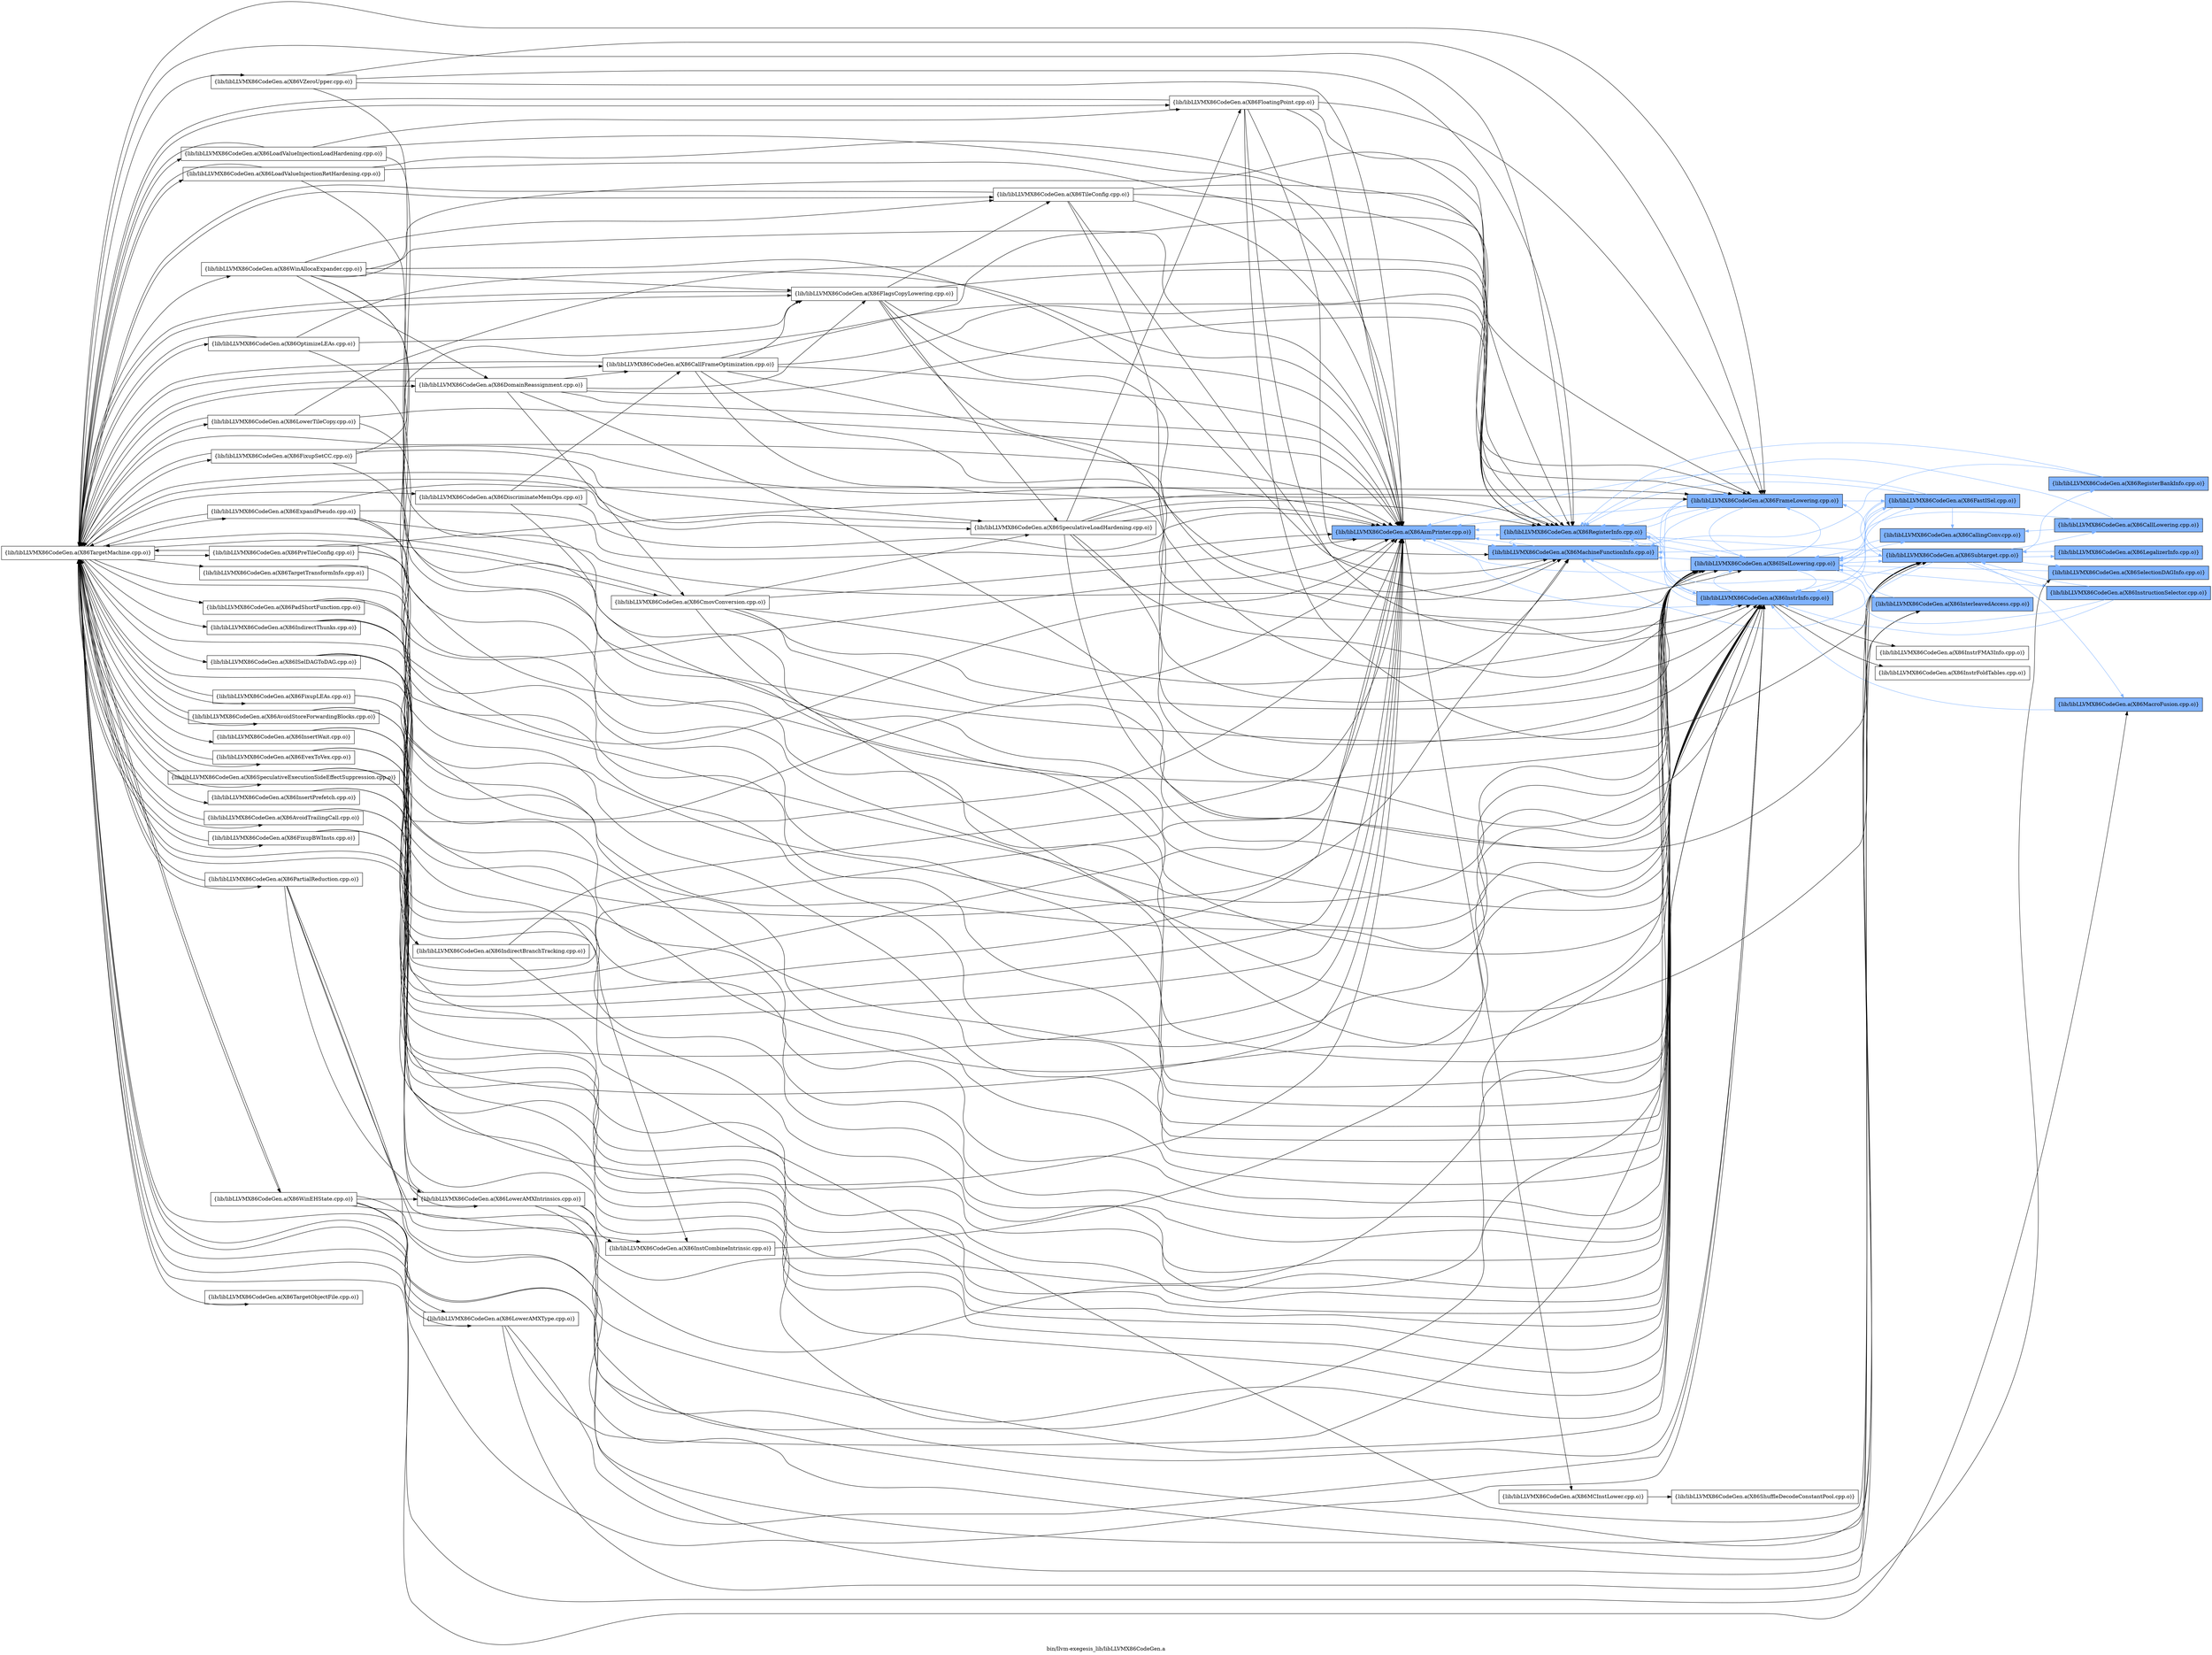 digraph "bin/llvm-exegesis_lib/libLLVMX86CodeGen.a" {
	label="bin/llvm-exegesis_lib/libLLVMX86CodeGen.a";
	rankdir=LR;
	{ rank=same; Node0x55b82e6eba68;  }
	{ rank=same; Node0x55b82e6e9ee8; Node0x55b82e6ea168; Node0x55b82e6f2ae8;  }
	{ rank=same; Node0x55b82e6fcb88; Node0x55b82e6f2d68; Node0x55b82e6ea7f8; Node0x55b82e6eac08;  }
	{ rank=same; Node0x55b82e6e9718; Node0x55b82e6ec7d8; Node0x55b82e707bc8; Node0x55b82e6fc908; Node0x55b82e6eb018; Node0x55b82e6ecdc8;  }
	{ rank=same; Node0x55b82e6eba68;  }
	{ rank=same; Node0x55b82e6e9ee8; Node0x55b82e6ea168; Node0x55b82e6f2ae8;  }
	{ rank=same; Node0x55b82e6fcb88; Node0x55b82e6f2d68; Node0x55b82e6ea7f8; Node0x55b82e6eac08;  }
	{ rank=same; Node0x55b82e6e9718; Node0x55b82e6ec7d8; Node0x55b82e707bc8; Node0x55b82e6fc908; Node0x55b82e6eb018; Node0x55b82e6ecdc8;  }

	Node0x55b82e6eba68 [shape=record,shape=box,group=1,style=filled,fillcolor="0.600000 0.5 1",label="{lib/libLLVMX86CodeGen.a(X86AsmPrinter.cpp.o)}"];
	Node0x55b82e6eba68 -> Node0x55b82e6e9ee8;
	Node0x55b82e6eba68 -> Node0x55b82e6ea168[color="0.600000 0.5 1"];
	Node0x55b82e6eba68 -> Node0x55b82e6f2ae8[color="0.600000 0.5 1"];
	Node0x55b82e6fc6d8 [shape=record,shape=box,group=0,label="{lib/libLLVMX86CodeGen.a(X86TargetMachine.cpp.o)}"];
	Node0x55b82e6fc6d8 -> Node0x55b82e6eba68;
	Node0x55b82e6fc6d8 -> Node0x55b82e6f2ae8;
	Node0x55b82e6fc6d8 -> Node0x55b82e6f2d68;
	Node0x55b82e6fc6d8 -> Node0x55b82e6ea7f8;
	Node0x55b82e6fc6d8 -> Node0x55b82e6eac08;
	Node0x55b82e6fc6d8 -> Node0x55b82e6fc908;
	Node0x55b82e6fc6d8 -> Node0x55b82e6fc598;
	Node0x55b82e6fc6d8 -> Node0x55b82e6fbeb8;
	Node0x55b82e6fc6d8 -> Node0x55b82e6fcc78;
	Node0x55b82e6fc6d8 -> Node0x55b82e6fd448;
	Node0x55b82e6fc6d8 -> Node0x55b82e6f8a88;
	Node0x55b82e6fc6d8 -> Node0x55b82e6f9208;
	Node0x55b82e6fc6d8 -> Node0x55b82e6f9ac8;
	Node0x55b82e6fc6d8 -> Node0x55b82e6fa1f8;
	Node0x55b82e6fc6d8 -> Node0x55b82e6faa18;
	Node0x55b82e6fc6d8 -> Node0x55b82e6ffd38;
	Node0x55b82e6fc6d8 -> Node0x55b82e6e6748;
	Node0x55b82e6fc6d8 -> Node0x55b82e6ec508;
	Node0x55b82e6fc6d8 -> Node0x55b82e6ec198;
	Node0x55b82e6fc6d8 -> Node0x55b82e6ee178;
	Node0x55b82e6fc6d8 -> Node0x55b82e6eda98;
	Node0x55b82e6fc6d8 -> Node0x55b82e6ed368;
	Node0x55b82e6fc6d8 -> Node0x55b82e6ea3e8;
	Node0x55b82e6fc6d8 -> Node0x55b82e6e9c68;
	Node0x55b82e6fc6d8 -> Node0x55b82e6ebce8;
	Node0x55b82e6fc6d8 -> Node0x55b82e6f99d8;
	Node0x55b82e6fc6d8 -> Node0x55b82e6fa158;
	Node0x55b82e6fc6d8 -> Node0x55b82e700ff8;
	Node0x55b82e6fc6d8 -> Node0x55b82e6ffdd8;
	Node0x55b82e6fc6d8 -> Node0x55b82e701db8;
	Node0x55b82e6fc6d8 -> Node0x55b82e702128;
	Node0x55b82e6fc6d8 -> Node0x55b82e7019a8;
	Node0x55b82e6fc6d8 -> Node0x55b82e6fe2a8;
	Node0x55b82e6fc6d8 -> Node0x55b82e6fe4d8;
	Node0x55b82e6fc6d8 -> Node0x55b82e6fdcb8;
	Node0x55b82e6fc6d8 -> Node0x55b82e6ff3d8;
	Node0x55b82e6fc6d8 -> Node0x55b82e6eade8;
	Node0x55b82e6fc6d8 -> Node0x55b82e6ebab8;
	Node0x55b82e6fc6d8 -> Node0x55b82e6e9f38;
	Node0x55b82e6fc6d8 -> Node0x55b82e6e9768;
	Node0x55b82e6fc6d8 -> Node0x55b82e6ea1b8;
	Node0x55b82e6fc6d8 -> Node0x55b82e6ed818;
	Node0x55b82e6fc6d8 -> Node0x55b82e6ee3f8;
	Node0x55b82e6fc6d8 -> Node0x55b82e6edcc8;
	Node0x55b82e6e9ee8 [shape=record,shape=box,group=0,label="{lib/libLLVMX86CodeGen.a(X86MCInstLower.cpp.o)}"];
	Node0x55b82e6e9ee8 -> Node0x55b82e6fcb88;
	Node0x55b82e6ea168 [shape=record,shape=box,group=1,style=filled,fillcolor="0.600000 0.5 1",label="{lib/libLLVMX86CodeGen.a(X86MachineFunctionInfo.cpp.o)}"];
	Node0x55b82e6ea168 -> Node0x55b82e6eba68[color="0.600000 0.5 1"];
	Node0x55b82e6ea168 -> Node0x55b82e6f2ae8[color="0.600000 0.5 1"];
	Node0x55b82e6f2ae8 [shape=record,shape=box,group=1,style=filled,fillcolor="0.600000 0.5 1",label="{lib/libLLVMX86CodeGen.a(X86RegisterInfo.cpp.o)}"];
	Node0x55b82e6f2ae8 -> Node0x55b82e6eba68[color="0.600000 0.5 1"];
	Node0x55b82e6f2ae8 -> Node0x55b82e6ea168[color="0.600000 0.5 1"];
	Node0x55b82e6f2ae8 -> Node0x55b82e6f2d68[color="0.600000 0.5 1"];
	Node0x55b82e6f2ae8 -> Node0x55b82e6ea7f8[color="0.600000 0.5 1"];
	Node0x55b82e6f2ae8 -> Node0x55b82e6eac08[color="0.600000 0.5 1"];
	Node0x55b82e6fcb88 [shape=record,shape=box,group=0,label="{lib/libLLVMX86CodeGen.a(X86ShuffleDecodeConstantPool.cpp.o)}"];
	Node0x55b82e6f2d68 [shape=record,shape=box,group=1,style=filled,fillcolor="0.600000 0.5 1",label="{lib/libLLVMX86CodeGen.a(X86ISelLowering.cpp.o)}"];
	Node0x55b82e6f2d68 -> Node0x55b82e6eba68[color="0.600000 0.5 1"];
	Node0x55b82e6f2d68 -> Node0x55b82e6ea168[color="0.600000 0.5 1"];
	Node0x55b82e6f2d68 -> Node0x55b82e6f2ae8[color="0.600000 0.5 1"];
	Node0x55b82e6f2d68 -> Node0x55b82e6e9718[color="0.600000 0.5 1"];
	Node0x55b82e6f2d68 -> Node0x55b82e6ea7f8[color="0.600000 0.5 1"];
	Node0x55b82e6f2d68 -> Node0x55b82e6eac08[color="0.600000 0.5 1"];
	Node0x55b82e6f2d68 -> Node0x55b82e6ec7d8[color="0.600000 0.5 1"];
	Node0x55b82e6f2d68 -> Node0x55b82e707bc8[color="0.600000 0.5 1"];
	Node0x55b82e6f2d68 -> Node0x55b82e6fc908[color="0.600000 0.5 1"];
	Node0x55b82e6ea7f8 [shape=record,shape=box,group=1,style=filled,fillcolor="0.600000 0.5 1",label="{lib/libLLVMX86CodeGen.a(X86InstrInfo.cpp.o)}"];
	Node0x55b82e6ea7f8 -> Node0x55b82e6eba68[color="0.600000 0.5 1"];
	Node0x55b82e6ea7f8 -> Node0x55b82e6ea168[color="0.600000 0.5 1"];
	Node0x55b82e6ea7f8 -> Node0x55b82e6f2ae8[color="0.600000 0.5 1"];
	Node0x55b82e6ea7f8 -> Node0x55b82e6f2d68[color="0.600000 0.5 1"];
	Node0x55b82e6ea7f8 -> Node0x55b82e6e9718[color="0.600000 0.5 1"];
	Node0x55b82e6ea7f8 -> Node0x55b82e6eb018;
	Node0x55b82e6ea7f8 -> Node0x55b82e6eac08[color="0.600000 0.5 1"];
	Node0x55b82e6ea7f8 -> Node0x55b82e6ecdc8;
	Node0x55b82e6eac08 [shape=record,shape=box,group=1,style=filled,fillcolor="0.600000 0.5 1",label="{lib/libLLVMX86CodeGen.a(X86FrameLowering.cpp.o)}"];
	Node0x55b82e6eac08 -> Node0x55b82e6eba68[color="0.600000 0.5 1"];
	Node0x55b82e6eac08 -> Node0x55b82e6ea168[color="0.600000 0.5 1"];
	Node0x55b82e6eac08 -> Node0x55b82e6f2ae8[color="0.600000 0.5 1"];
	Node0x55b82e6eac08 -> Node0x55b82e6f2d68[color="0.600000 0.5 1"];
	Node0x55b82e6eac08 -> Node0x55b82e6e9718[color="0.600000 0.5 1"];
	Node0x55b82e6eac08 -> Node0x55b82e6ea7f8[color="0.600000 0.5 1"];
	Node0x55b82e6e9718 [shape=record,shape=box,group=1,style=filled,fillcolor="0.600000 0.5 1",label="{lib/libLLVMX86CodeGen.a(X86FastISel.cpp.o)}"];
	Node0x55b82e6e9718 -> Node0x55b82e6eba68[color="0.600000 0.5 1"];
	Node0x55b82e6e9718 -> Node0x55b82e6ea168[color="0.600000 0.5 1"];
	Node0x55b82e6e9718 -> Node0x55b82e6f2ae8[color="0.600000 0.5 1"];
	Node0x55b82e6e9718 -> Node0x55b82e6f2d68[color="0.600000 0.5 1"];
	Node0x55b82e6e9718 -> Node0x55b82e6ea7f8[color="0.600000 0.5 1"];
	Node0x55b82e6e9718 -> Node0x55b82e6ec7d8[color="0.600000 0.5 1"];
	Node0x55b82e6e9718 -> Node0x55b82e6fc908[color="0.600000 0.5 1"];
	Node0x55b82e6ec7d8 [shape=record,shape=box,group=1,style=filled,fillcolor="0.600000 0.5 1",label="{lib/libLLVMX86CodeGen.a(X86CallingConv.cpp.o)}"];
	Node0x55b82e6ec7d8 -> Node0x55b82e6f2d68[color="0.600000 0.5 1"];
	Node0x55b82e707bc8 [shape=record,shape=box,group=1,style=filled,fillcolor="0.600000 0.5 1",label="{lib/libLLVMX86CodeGen.a(X86InterleavedAccess.cpp.o)}"];
	Node0x55b82e707bc8 -> Node0x55b82e6f2d68[color="0.600000 0.5 1"];
	Node0x55b82e6fc908 [shape=record,shape=box,group=1,style=filled,fillcolor="0.600000 0.5 1",label="{lib/libLLVMX86CodeGen.a(X86Subtarget.cpp.o)}"];
	Node0x55b82e6fc908 -> Node0x55b82e6ea168[color="0.600000 0.5 1"];
	Node0x55b82e6fc908 -> Node0x55b82e6f2ae8[color="0.600000 0.5 1"];
	Node0x55b82e6fc908 -> Node0x55b82e6f2d68[color="0.600000 0.5 1"];
	Node0x55b82e6fc908 -> Node0x55b82e6ea7f8[color="0.600000 0.5 1"];
	Node0x55b82e6fc908 -> Node0x55b82e6eac08[color="0.600000 0.5 1"];
	Node0x55b82e6fc908 -> Node0x55b82e6fc598[color="0.600000 0.5 1"];
	Node0x55b82e6fc908 -> Node0x55b82e6fb878[color="0.600000 0.5 1"];
	Node0x55b82e6fc908 -> Node0x55b82e6fa838[color="0.600000 0.5 1"];
	Node0x55b82e6fc908 -> Node0x55b82e6fa8d8[color="0.600000 0.5 1"];
	Node0x55b82e6fc908 -> Node0x55b82e6f9c58[color="0.600000 0.5 1"];
	Node0x55b82e6fc908 -> Node0x55b82e6fbeb8[color="0.600000 0.5 1"];
	Node0x55b82e6eb018 [shape=record,shape=box,group=0,label="{lib/libLLVMX86CodeGen.a(X86InstrFoldTables.cpp.o)}"];
	Node0x55b82e6ecdc8 [shape=record,shape=box,group=0,label="{lib/libLLVMX86CodeGen.a(X86InstrFMA3Info.cpp.o)}"];
	Node0x55b82e6fc598 [shape=record,shape=box,group=1,style=filled,fillcolor="0.600000 0.5 1",label="{lib/libLLVMX86CodeGen.a(X86SelectionDAGInfo.cpp.o)}"];
	Node0x55b82e6fc598 -> Node0x55b82e6f2d68[color="0.600000 0.5 1"];
	Node0x55b82e6fb878 [shape=record,shape=box,group=1,style=filled,fillcolor="0.600000 0.5 1",label="{lib/libLLVMX86CodeGen.a(X86CallLowering.cpp.o)}"];
	Node0x55b82e6fb878 -> Node0x55b82e6f2ae8[color="0.600000 0.5 1"];
	Node0x55b82e6fb878 -> Node0x55b82e6f2d68[color="0.600000 0.5 1"];
	Node0x55b82e6fb878 -> Node0x55b82e6ec7d8[color="0.600000 0.5 1"];
	Node0x55b82e6fa838 [shape=record,shape=box,group=1,style=filled,fillcolor="0.600000 0.5 1",label="{lib/libLLVMX86CodeGen.a(X86LegalizerInfo.cpp.o)}"];
	Node0x55b82e6fa838 -> Node0x55b82e6fc908[color="0.600000 0.5 1"];
	Node0x55b82e6fa8d8 [shape=record,shape=box,group=1,style=filled,fillcolor="0.600000 0.5 1",label="{lib/libLLVMX86CodeGen.a(X86RegisterBankInfo.cpp.o)}"];
	Node0x55b82e6fa8d8 -> Node0x55b82e6ea168[color="0.600000 0.5 1"];
	Node0x55b82e6fa8d8 -> Node0x55b82e6f2ae8[color="0.600000 0.5 1"];
	Node0x55b82e6f9c58 [shape=record,shape=box,group=1,style=filled,fillcolor="0.600000 0.5 1",label="{lib/libLLVMX86CodeGen.a(X86InstructionSelector.cpp.o)}"];
	Node0x55b82e6f9c58 -> Node0x55b82e6f2ae8[color="0.600000 0.5 1"];
	Node0x55b82e6f9c58 -> Node0x55b82e6f2d68[color="0.600000 0.5 1"];
	Node0x55b82e6f9c58 -> Node0x55b82e6ea7f8[color="0.600000 0.5 1"];
	Node0x55b82e6f9c58 -> Node0x55b82e6fc908[color="0.600000 0.5 1"];
	Node0x55b82e6fbeb8 [shape=record,shape=box,group=1,style=filled,fillcolor="0.600000 0.5 1",label="{lib/libLLVMX86CodeGen.a(X86MacroFusion.cpp.o)}"];
	Node0x55b82e6fbeb8 -> Node0x55b82e6ea7f8[color="0.600000 0.5 1"];
	Node0x55b82e6fcc78 [shape=record,shape=box,group=0,label="{lib/libLLVMX86CodeGen.a(X86InstCombineIntrinsic.cpp.o)}"];
	Node0x55b82e6fcc78 -> Node0x55b82e6f2d68;
	Node0x55b82e6fd448 [shape=record,shape=box,group=0,label="{lib/libLLVMX86CodeGen.a(X86SpeculativeExecutionSideEffectSuppression.cpp.o)}"];
	Node0x55b82e6fd448 -> Node0x55b82e6eba68;
	Node0x55b82e6fd448 -> Node0x55b82e6ea7f8;
	Node0x55b82e6fd448 -> Node0x55b82e6fc6d8;
	Node0x55b82e6f8a88 [shape=record,shape=box,group=0,label="{lib/libLLVMX86CodeGen.a(X86IndirectThunks.cpp.o)}"];
	Node0x55b82e6f8a88 -> Node0x55b82e6eba68;
	Node0x55b82e6f8a88 -> Node0x55b82e6f2d68;
	Node0x55b82e6f8a88 -> Node0x55b82e6ea7f8;
	Node0x55b82e6f9208 [shape=record,shape=box,group=0,label="{lib/libLLVMX86CodeGen.a(X86LoadValueInjectionRetHardening.cpp.o)}"];
	Node0x55b82e6f9208 -> Node0x55b82e6eba68;
	Node0x55b82e6f9208 -> Node0x55b82e6f2ae8;
	Node0x55b82e6f9208 -> Node0x55b82e6ea7f8;
	Node0x55b82e6f9208 -> Node0x55b82e6fc6d8;
	Node0x55b82e6f9ac8 [shape=record,shape=box,group=0,label="{lib/libLLVMX86CodeGen.a(X86AvoidTrailingCall.cpp.o)}"];
	Node0x55b82e6f9ac8 -> Node0x55b82e6eba68;
	Node0x55b82e6f9ac8 -> Node0x55b82e6ea7f8;
	Node0x55b82e6f9ac8 -> Node0x55b82e6fc6d8;
	Node0x55b82e6fa1f8 [shape=record,shape=box,group=0,label="{lib/libLLVMX86CodeGen.a(X86ExpandPseudo.cpp.o)}"];
	Node0x55b82e6fa1f8 -> Node0x55b82e6eba68;
	Node0x55b82e6fa1f8 -> Node0x55b82e6ea168;
	Node0x55b82e6fa1f8 -> Node0x55b82e6f2d68;
	Node0x55b82e6fa1f8 -> Node0x55b82e6ea7f8;
	Node0x55b82e6fa1f8 -> Node0x55b82e6eac08;
	Node0x55b82e6fa1f8 -> Node0x55b82e6fc6d8;
	Node0x55b82e6faa18 [shape=record,shape=box,group=0,label="{lib/libLLVMX86CodeGen.a(X86LowerTileCopy.cpp.o)}"];
	Node0x55b82e6faa18 -> Node0x55b82e6eba68;
	Node0x55b82e6faa18 -> Node0x55b82e6f2ae8;
	Node0x55b82e6faa18 -> Node0x55b82e6ea7f8;
	Node0x55b82e6faa18 -> Node0x55b82e6fc6d8;
	Node0x55b82e6ffd38 [shape=record,shape=box,group=0,label="{lib/libLLVMX86CodeGen.a(X86FloatingPoint.cpp.o)}"];
	Node0x55b82e6ffd38 -> Node0x55b82e6eba68;
	Node0x55b82e6ffd38 -> Node0x55b82e6ea168;
	Node0x55b82e6ffd38 -> Node0x55b82e6f2ae8;
	Node0x55b82e6ffd38 -> Node0x55b82e6ea7f8;
	Node0x55b82e6ffd38 -> Node0x55b82e6eac08;
	Node0x55b82e6ffd38 -> Node0x55b82e6fc908;
	Node0x55b82e6ffd38 -> Node0x55b82e6fc6d8;
	Node0x55b82e6e6748 [shape=record,shape=box,group=0,label="{lib/libLLVMX86CodeGen.a(X86LoadValueInjectionLoadHardening.cpp.o)}"];
	Node0x55b82e6e6748 -> Node0x55b82e6eba68;
	Node0x55b82e6e6748 -> Node0x55b82e6ea7f8;
	Node0x55b82e6e6748 -> Node0x55b82e6fc6d8;
	Node0x55b82e6e6748 -> Node0x55b82e6ffd38;
	Node0x55b82e6ec508 [shape=record,shape=box,group=0,label="{lib/libLLVMX86CodeGen.a(X86TileConfig.cpp.o)}"];
	Node0x55b82e6ec508 -> Node0x55b82e6eba68;
	Node0x55b82e6ec508 -> Node0x55b82e6f2ae8;
	Node0x55b82e6ec508 -> Node0x55b82e6f2d68;
	Node0x55b82e6ec508 -> Node0x55b82e6ea7f8;
	Node0x55b82e6ec508 -> Node0x55b82e6eac08;
	Node0x55b82e6ec508 -> Node0x55b82e6fc6d8;
	Node0x55b82e6ec198 [shape=record,shape=box,group=0,label="{lib/libLLVMX86CodeGen.a(X86SpeculativeLoadHardening.cpp.o)}"];
	Node0x55b82e6ec198 -> Node0x55b82e6eba68;
	Node0x55b82e6ec198 -> Node0x55b82e6f2ae8;
	Node0x55b82e6ec198 -> Node0x55b82e6f2d68;
	Node0x55b82e6ec198 -> Node0x55b82e6ea7f8;
	Node0x55b82e6ec198 -> Node0x55b82e6eac08;
	Node0x55b82e6ec198 -> Node0x55b82e6fc908;
	Node0x55b82e6ec198 -> Node0x55b82e6fc6d8;
	Node0x55b82e6ec198 -> Node0x55b82e6ffd38;
	Node0x55b82e6ee178 [shape=record,shape=box,group=0,label="{lib/libLLVMX86CodeGen.a(X86FlagsCopyLowering.cpp.o)}"];
	Node0x55b82e6ee178 -> Node0x55b82e6eba68;
	Node0x55b82e6ee178 -> Node0x55b82e6f2ae8;
	Node0x55b82e6ee178 -> Node0x55b82e6f2d68;
	Node0x55b82e6ee178 -> Node0x55b82e6ea7f8;
	Node0x55b82e6ee178 -> Node0x55b82e6fc6d8;
	Node0x55b82e6ee178 -> Node0x55b82e6ec508;
	Node0x55b82e6ee178 -> Node0x55b82e6ec198;
	Node0x55b82e6eda98 [shape=record,shape=box,group=0,label="{lib/libLLVMX86CodeGen.a(X86FixupSetCC.cpp.o)}"];
	Node0x55b82e6eda98 -> Node0x55b82e6eba68;
	Node0x55b82e6eda98 -> Node0x55b82e6f2ae8;
	Node0x55b82e6eda98 -> Node0x55b82e6ea7f8;
	Node0x55b82e6eda98 -> Node0x55b82e6fc6d8;
	Node0x55b82e6eda98 -> Node0x55b82e6ec198;
	Node0x55b82e6ed368 [shape=record,shape=box,group=0,label="{lib/libLLVMX86CodeGen.a(X86OptimizeLEAs.cpp.o)}"];
	Node0x55b82e6ed368 -> Node0x55b82e6eba68;
	Node0x55b82e6ed368 -> Node0x55b82e6ea7f8;
	Node0x55b82e6ed368 -> Node0x55b82e6fc6d8;
	Node0x55b82e6ed368 -> Node0x55b82e6ee178;
	Node0x55b82e6ea3e8 [shape=record,shape=box,group=0,label="{lib/libLLVMX86CodeGen.a(X86CallFrameOptimization.cpp.o)}"];
	Node0x55b82e6ea3e8 -> Node0x55b82e6eba68;
	Node0x55b82e6ea3e8 -> Node0x55b82e6ea168;
	Node0x55b82e6ea3e8 -> Node0x55b82e6f2ae8;
	Node0x55b82e6ea3e8 -> Node0x55b82e6f2d68;
	Node0x55b82e6ea3e8 -> Node0x55b82e6ea7f8;
	Node0x55b82e6ea3e8 -> Node0x55b82e6eac08;
	Node0x55b82e6ea3e8 -> Node0x55b82e6fc6d8;
	Node0x55b82e6ea3e8 -> Node0x55b82e6ee178;
	Node0x55b82e6e9c68 [shape=record,shape=box,group=0,label="{lib/libLLVMX86CodeGen.a(X86AvoidStoreForwardingBlocks.cpp.o)}"];
	Node0x55b82e6e9c68 -> Node0x55b82e6eba68;
	Node0x55b82e6e9c68 -> Node0x55b82e6ea7f8;
	Node0x55b82e6e9c68 -> Node0x55b82e6fc6d8;
	Node0x55b82e6ebce8 [shape=record,shape=box,group=0,label="{lib/libLLVMX86CodeGen.a(X86PreTileConfig.cpp.o)}"];
	Node0x55b82e6ebce8 -> Node0x55b82e6eba68;
	Node0x55b82e6ebce8 -> Node0x55b82e6f2ae8;
	Node0x55b82e6ebce8 -> Node0x55b82e6f2d68;
	Node0x55b82e6ebce8 -> Node0x55b82e6ea7f8;
	Node0x55b82e6ebce8 -> Node0x55b82e6fc6d8;
	Node0x55b82e6f99d8 [shape=record,shape=box,group=0,label="{lib/libLLVMX86CodeGen.a(X86CmovConversion.cpp.o)}"];
	Node0x55b82e6f99d8 -> Node0x55b82e6eba68;
	Node0x55b82e6f99d8 -> Node0x55b82e6ea168;
	Node0x55b82e6f99d8 -> Node0x55b82e6f2d68;
	Node0x55b82e6f99d8 -> Node0x55b82e6ea7f8;
	Node0x55b82e6f99d8 -> Node0x55b82e6fc908;
	Node0x55b82e6f99d8 -> Node0x55b82e6fc6d8;
	Node0x55b82e6f99d8 -> Node0x55b82e6ec198;
	Node0x55b82e6fa158 [shape=record,shape=box,group=0,label="{lib/libLLVMX86CodeGen.a(X86ISelDAGToDAG.cpp.o)}"];
	Node0x55b82e6fa158 -> Node0x55b82e6eba68;
	Node0x55b82e6fa158 -> Node0x55b82e6ea168;
	Node0x55b82e6fa158 -> Node0x55b82e6f2d68;
	Node0x55b82e6fa158 -> Node0x55b82e6ea7f8;
	Node0x55b82e6fa158 -> Node0x55b82e6fc908;
	Node0x55b82e6fa158 -> Node0x55b82e700ff8;
	Node0x55b82e700ff8 [shape=record,shape=box,group=0,label="{lib/libLLVMX86CodeGen.a(X86IndirectBranchTracking.cpp.o)}"];
	Node0x55b82e700ff8 -> Node0x55b82e6eba68;
	Node0x55b82e700ff8 -> Node0x55b82e6ea7f8;
	Node0x55b82e6ffdd8 [shape=record,shape=box,group=0,label="{lib/libLLVMX86CodeGen.a(X86EvexToVex.cpp.o)}"];
	Node0x55b82e6ffdd8 -> Node0x55b82e6eba68;
	Node0x55b82e6ffdd8 -> Node0x55b82e6ea7f8;
	Node0x55b82e6ffdd8 -> Node0x55b82e6fc6d8;
	Node0x55b82e701db8 [shape=record,shape=box,group=0,label="{lib/libLLVMX86CodeGen.a(X86DiscriminateMemOps.cpp.o)}"];
	Node0x55b82e701db8 -> Node0x55b82e6eba68;
	Node0x55b82e701db8 -> Node0x55b82e6ea7f8;
	Node0x55b82e701db8 -> Node0x55b82e6ea3e8;
	Node0x55b82e702128 [shape=record,shape=box,group=0,label="{lib/libLLVMX86CodeGen.a(X86InsertPrefetch.cpp.o)}"];
	Node0x55b82e702128 -> Node0x55b82e6eba68;
	Node0x55b82e702128 -> Node0x55b82e6ea7f8;
	Node0x55b82e7019a8 [shape=record,shape=box,group=0,label="{lib/libLLVMX86CodeGen.a(X86FixupBWInsts.cpp.o)}"];
	Node0x55b82e7019a8 -> Node0x55b82e6eba68;
	Node0x55b82e7019a8 -> Node0x55b82e6ea7f8;
	Node0x55b82e7019a8 -> Node0x55b82e6fc6d8;
	Node0x55b82e6fe2a8 [shape=record,shape=box,group=0,label="{lib/libLLVMX86CodeGen.a(X86PadShortFunction.cpp.o)}"];
	Node0x55b82e6fe2a8 -> Node0x55b82e6eba68;
	Node0x55b82e6fe2a8 -> Node0x55b82e6ea7f8;
	Node0x55b82e6fe4d8 [shape=record,shape=box,group=0,label="{lib/libLLVMX86CodeGen.a(X86FixupLEAs.cpp.o)}"];
	Node0x55b82e6fe4d8 -> Node0x55b82e6eba68;
	Node0x55b82e6fe4d8 -> Node0x55b82e6ea7f8;
	Node0x55b82e6fe4d8 -> Node0x55b82e6fc6d8;
	Node0x55b82e6fdcb8 [shape=record,shape=box,group=0,label="{lib/libLLVMX86CodeGen.a(X86LowerAMXIntrinsics.cpp.o)}"];
	Node0x55b82e6fdcb8 -> Node0x55b82e6f2d68;
	Node0x55b82e6fdcb8 -> Node0x55b82e6ea7f8;
	Node0x55b82e6fdcb8 -> Node0x55b82e707bc8;
	Node0x55b82e6fdcb8 -> Node0x55b82e6fc6d8;
	Node0x55b82e6fdcb8 -> Node0x55b82e6fcc78;
	Node0x55b82e6ff3d8 [shape=record,shape=box,group=0,label="{lib/libLLVMX86CodeGen.a(X86LowerAMXType.cpp.o)}"];
	Node0x55b82e6ff3d8 -> Node0x55b82e6f2d68;
	Node0x55b82e6ff3d8 -> Node0x55b82e6ea7f8;
	Node0x55b82e6ff3d8 -> Node0x55b82e707bc8;
	Node0x55b82e6ff3d8 -> Node0x55b82e6fc6d8;
	Node0x55b82e6eade8 [shape=record,shape=box,group=0,label="{lib/libLLVMX86CodeGen.a(X86DomainReassignment.cpp.o)}"];
	Node0x55b82e6eade8 -> Node0x55b82e6eba68;
	Node0x55b82e6eade8 -> Node0x55b82e6f2ae8;
	Node0x55b82e6eade8 -> Node0x55b82e6ea7f8;
	Node0x55b82e6eade8 -> Node0x55b82e6fc6d8;
	Node0x55b82e6eade8 -> Node0x55b82e6ee178;
	Node0x55b82e6eade8 -> Node0x55b82e6ea3e8;
	Node0x55b82e6eade8 -> Node0x55b82e6f99d8;
	Node0x55b82e6ebab8 [shape=record,shape=box,group=0,label="{lib/libLLVMX86CodeGen.a(X86PartialReduction.cpp.o)}"];
	Node0x55b82e6ebab8 -> Node0x55b82e6f2d68;
	Node0x55b82e6ebab8 -> Node0x55b82e6ea7f8;
	Node0x55b82e6ebab8 -> Node0x55b82e707bc8;
	Node0x55b82e6ebab8 -> Node0x55b82e6fc6d8;
	Node0x55b82e6ebab8 -> Node0x55b82e6fdcb8;
	Node0x55b82e6e9f38 [shape=record,shape=box,group=0,label="{lib/libLLVMX86CodeGen.a(X86TargetObjectFile.cpp.o)}"];
	Node0x55b82e6e9768 [shape=record,shape=box,group=0,label="{lib/libLLVMX86CodeGen.a(X86TargetTransformInfo.cpp.o)}"];
	Node0x55b82e6e9768 -> Node0x55b82e6f2d68;
	Node0x55b82e6ea1b8 [shape=record,shape=box,group=0,label="{lib/libLLVMX86CodeGen.a(X86VZeroUpper.cpp.o)}"];
	Node0x55b82e6ea1b8 -> Node0x55b82e6eba68;
	Node0x55b82e6ea1b8 -> Node0x55b82e6f2ae8;
	Node0x55b82e6ea1b8 -> Node0x55b82e6ea7f8;
	Node0x55b82e6ea1b8 -> Node0x55b82e6eac08;
	Node0x55b82e6ed818 [shape=record,shape=box,group=0,label="{lib/libLLVMX86CodeGen.a(X86WinAllocaExpander.cpp.o)}"];
	Node0x55b82e6ed818 -> Node0x55b82e6eba68;
	Node0x55b82e6ed818 -> Node0x55b82e6ea168;
	Node0x55b82e6ed818 -> Node0x55b82e6f2d68;
	Node0x55b82e6ed818 -> Node0x55b82e6ea7f8;
	Node0x55b82e6ed818 -> Node0x55b82e6eac08;
	Node0x55b82e6ed818 -> Node0x55b82e6ec508;
	Node0x55b82e6ed818 -> Node0x55b82e6ee178;
	Node0x55b82e6ed818 -> Node0x55b82e6eade8;
	Node0x55b82e6ee3f8 [shape=record,shape=box,group=0,label="{lib/libLLVMX86CodeGen.a(X86WinEHState.cpp.o)}"];
	Node0x55b82e6ee3f8 -> Node0x55b82e6f2d68;
	Node0x55b82e6ee3f8 -> Node0x55b82e707bc8;
	Node0x55b82e6ee3f8 -> Node0x55b82e6fc6d8;
	Node0x55b82e6ee3f8 -> Node0x55b82e6fcc78;
	Node0x55b82e6ee3f8 -> Node0x55b82e6fdcb8;
	Node0x55b82e6ee3f8 -> Node0x55b82e6ff3d8;
	Node0x55b82e6edcc8 [shape=record,shape=box,group=0,label="{lib/libLLVMX86CodeGen.a(X86InsertWait.cpp.o)}"];
	Node0x55b82e6edcc8 -> Node0x55b82e6eba68;
	Node0x55b82e6edcc8 -> Node0x55b82e6ea7f8;
}
